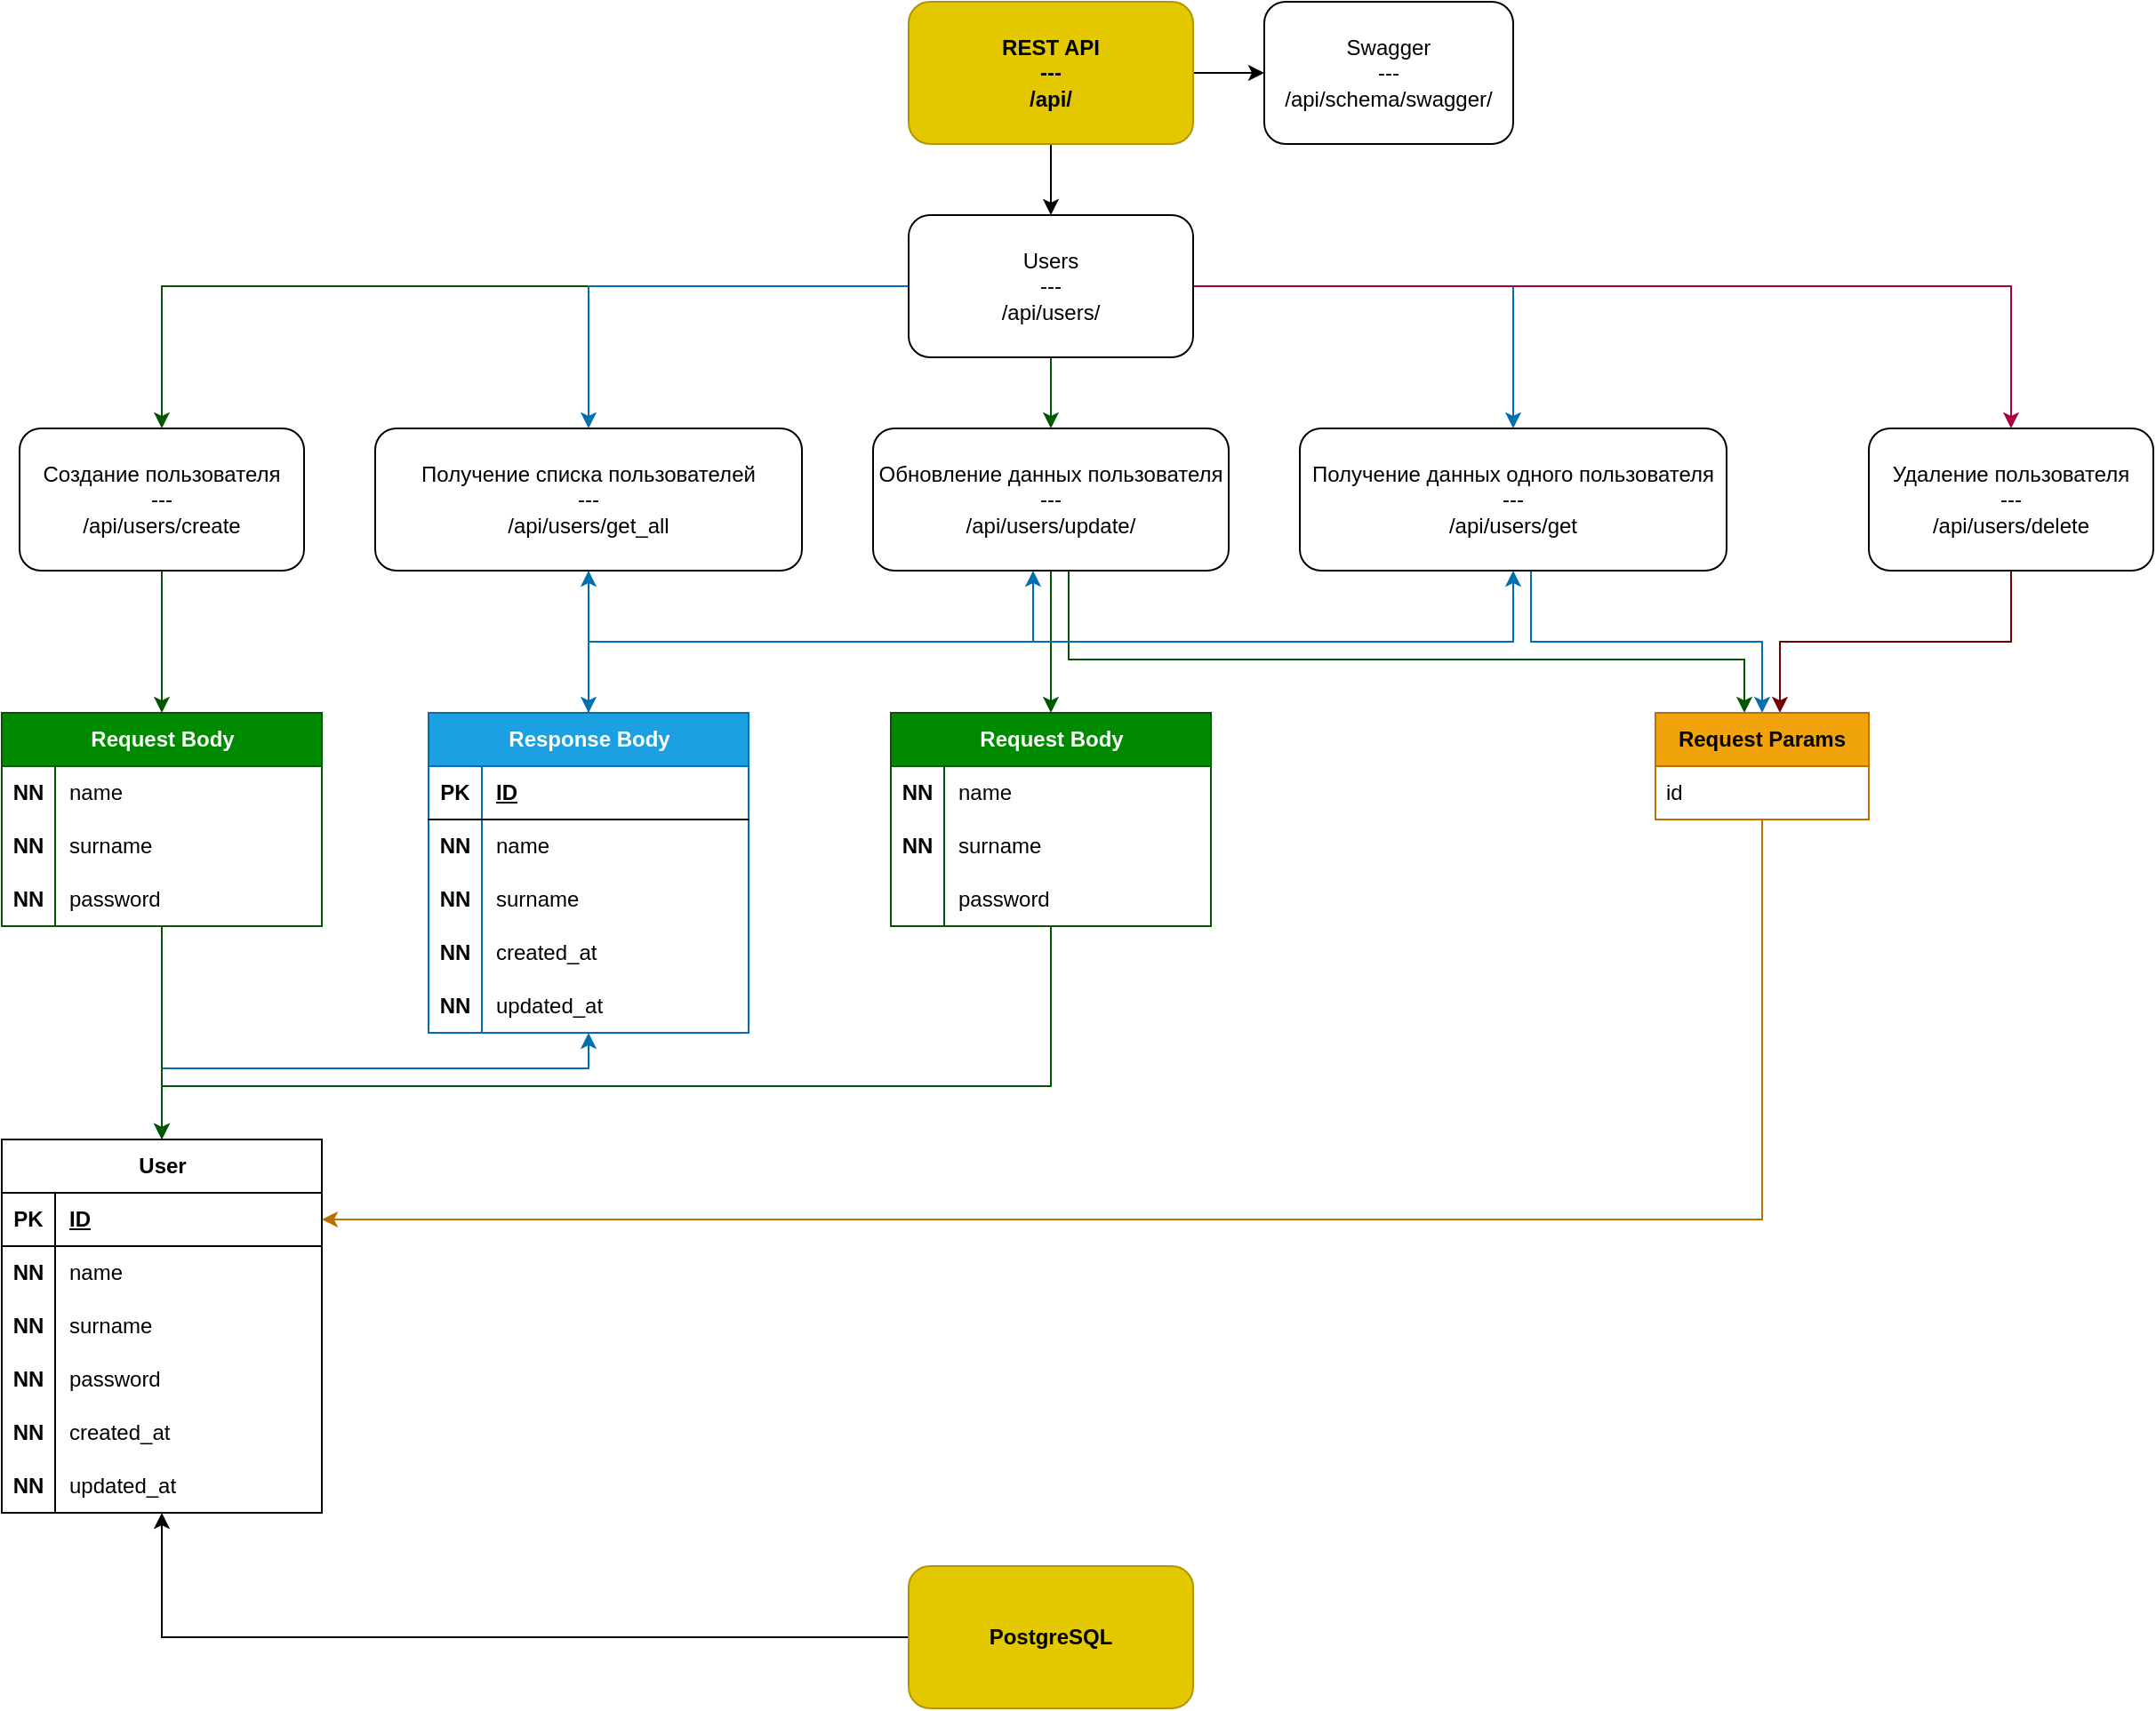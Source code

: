 <mxfile version="26.2.2">
  <diagram name="Page-1" id="5zJlX-YoZaNQF9OpYBEF">
    <mxGraphModel dx="2040" dy="703" grid="1" gridSize="10" guides="1" tooltips="1" connect="1" arrows="1" fold="1" page="1" pageScale="1" pageWidth="850" pageHeight="1100" math="0" shadow="0">
      <root>
        <mxCell id="0" />
        <mxCell id="1" parent="0" />
        <mxCell id="5i87hI6tXXA58KV_fnmn-6" style="edgeStyle=orthogonalEdgeStyle;rounded=0;orthogonalLoop=1;jettySize=auto;html=1;fillColor=#1ba1e2;strokeColor=#006EAF;" edge="1" parent="1" source="qmt6e6BJGcGWodywch0B-2" target="qmt6e6BJGcGWodywch0B-37">
          <mxGeometry relative="1" as="geometry">
            <Array as="points">
              <mxPoint x="-480" y="680" />
              <mxPoint x="-240" y="680" />
            </Array>
          </mxGeometry>
        </mxCell>
        <mxCell id="qmt6e6BJGcGWodywch0B-2" value="User" style="shape=table;startSize=30;container=1;collapsible=1;childLayout=tableLayout;fixedRows=1;rowLines=0;fontStyle=1;align=center;resizeLast=1;html=1;" parent="1" vertex="1">
          <mxGeometry x="-570" y="720" width="180" height="210" as="geometry" />
        </mxCell>
        <mxCell id="qmt6e6BJGcGWodywch0B-3" value="" style="shape=tableRow;horizontal=0;startSize=0;swimlaneHead=0;swimlaneBody=0;fillColor=none;collapsible=0;dropTarget=0;points=[[0,0.5],[1,0.5]];portConstraint=eastwest;top=0;left=0;right=0;bottom=1;" parent="qmt6e6BJGcGWodywch0B-2" vertex="1">
          <mxGeometry y="30" width="180" height="30" as="geometry" />
        </mxCell>
        <mxCell id="qmt6e6BJGcGWodywch0B-4" value="PK" style="shape=partialRectangle;connectable=0;fillColor=none;top=0;left=0;bottom=0;right=0;fontStyle=1;overflow=hidden;whiteSpace=wrap;html=1;" parent="qmt6e6BJGcGWodywch0B-3" vertex="1">
          <mxGeometry width="30" height="30" as="geometry">
            <mxRectangle width="30" height="30" as="alternateBounds" />
          </mxGeometry>
        </mxCell>
        <mxCell id="qmt6e6BJGcGWodywch0B-5" value="ID" style="shape=partialRectangle;connectable=0;fillColor=none;top=0;left=0;bottom=0;right=0;align=left;spacingLeft=6;fontStyle=5;overflow=hidden;whiteSpace=wrap;html=1;" parent="qmt6e6BJGcGWodywch0B-3" vertex="1">
          <mxGeometry x="30" width="150" height="30" as="geometry">
            <mxRectangle width="150" height="30" as="alternateBounds" />
          </mxGeometry>
        </mxCell>
        <mxCell id="qmt6e6BJGcGWodywch0B-6" value="" style="shape=tableRow;horizontal=0;startSize=0;swimlaneHead=0;swimlaneBody=0;fillColor=none;collapsible=0;dropTarget=0;points=[[0,0.5],[1,0.5]];portConstraint=eastwest;top=0;left=0;right=0;bottom=0;" parent="qmt6e6BJGcGWodywch0B-2" vertex="1">
          <mxGeometry y="60" width="180" height="30" as="geometry" />
        </mxCell>
        <mxCell id="qmt6e6BJGcGWodywch0B-7" value="&lt;b&gt;NN&lt;/b&gt;" style="shape=partialRectangle;connectable=0;fillColor=none;top=0;left=0;bottom=0;right=0;editable=1;overflow=hidden;whiteSpace=wrap;html=1;" parent="qmt6e6BJGcGWodywch0B-6" vertex="1">
          <mxGeometry width="30" height="30" as="geometry">
            <mxRectangle width="30" height="30" as="alternateBounds" />
          </mxGeometry>
        </mxCell>
        <mxCell id="qmt6e6BJGcGWodywch0B-8" value="name" style="shape=partialRectangle;connectable=0;fillColor=none;top=0;left=0;bottom=0;right=0;align=left;spacingLeft=6;overflow=hidden;whiteSpace=wrap;html=1;" parent="qmt6e6BJGcGWodywch0B-6" vertex="1">
          <mxGeometry x="30" width="150" height="30" as="geometry">
            <mxRectangle width="150" height="30" as="alternateBounds" />
          </mxGeometry>
        </mxCell>
        <mxCell id="qmt6e6BJGcGWodywch0B-9" value="" style="shape=tableRow;horizontal=0;startSize=0;swimlaneHead=0;swimlaneBody=0;fillColor=none;collapsible=0;dropTarget=0;points=[[0,0.5],[1,0.5]];portConstraint=eastwest;top=0;left=0;right=0;bottom=0;" parent="qmt6e6BJGcGWodywch0B-2" vertex="1">
          <mxGeometry y="90" width="180" height="30" as="geometry" />
        </mxCell>
        <mxCell id="qmt6e6BJGcGWodywch0B-10" value="&lt;b&gt;NN&lt;/b&gt;" style="shape=partialRectangle;connectable=0;fillColor=none;top=0;left=0;bottom=0;right=0;editable=1;overflow=hidden;whiteSpace=wrap;html=1;" parent="qmt6e6BJGcGWodywch0B-9" vertex="1">
          <mxGeometry width="30" height="30" as="geometry">
            <mxRectangle width="30" height="30" as="alternateBounds" />
          </mxGeometry>
        </mxCell>
        <mxCell id="qmt6e6BJGcGWodywch0B-11" value="surname" style="shape=partialRectangle;connectable=0;fillColor=none;top=0;left=0;bottom=0;right=0;align=left;spacingLeft=6;overflow=hidden;whiteSpace=wrap;html=1;" parent="qmt6e6BJGcGWodywch0B-9" vertex="1">
          <mxGeometry x="30" width="150" height="30" as="geometry">
            <mxRectangle width="150" height="30" as="alternateBounds" />
          </mxGeometry>
        </mxCell>
        <mxCell id="qmt6e6BJGcGWodywch0B-12" value="" style="shape=tableRow;horizontal=0;startSize=0;swimlaneHead=0;swimlaneBody=0;fillColor=none;collapsible=0;dropTarget=0;points=[[0,0.5],[1,0.5]];portConstraint=eastwest;top=0;left=0;right=0;bottom=0;" parent="qmt6e6BJGcGWodywch0B-2" vertex="1">
          <mxGeometry y="120" width="180" height="30" as="geometry" />
        </mxCell>
        <mxCell id="qmt6e6BJGcGWodywch0B-13" value="&lt;b&gt;NN&lt;/b&gt;" style="shape=partialRectangle;connectable=0;fillColor=none;top=0;left=0;bottom=0;right=0;editable=1;overflow=hidden;whiteSpace=wrap;html=1;" parent="qmt6e6BJGcGWodywch0B-12" vertex="1">
          <mxGeometry width="30" height="30" as="geometry">
            <mxRectangle width="30" height="30" as="alternateBounds" />
          </mxGeometry>
        </mxCell>
        <mxCell id="qmt6e6BJGcGWodywch0B-14" value="password" style="shape=partialRectangle;connectable=0;fillColor=none;top=0;left=0;bottom=0;right=0;align=left;spacingLeft=6;overflow=hidden;whiteSpace=wrap;html=1;" parent="qmt6e6BJGcGWodywch0B-12" vertex="1">
          <mxGeometry x="30" width="150" height="30" as="geometry">
            <mxRectangle width="150" height="30" as="alternateBounds" />
          </mxGeometry>
        </mxCell>
        <mxCell id="qmt6e6BJGcGWodywch0B-18" style="shape=tableRow;horizontal=0;startSize=0;swimlaneHead=0;swimlaneBody=0;fillColor=none;collapsible=0;dropTarget=0;points=[[0,0.5],[1,0.5]];portConstraint=eastwest;top=0;left=0;right=0;bottom=0;" parent="qmt6e6BJGcGWodywch0B-2" vertex="1">
          <mxGeometry y="150" width="180" height="30" as="geometry" />
        </mxCell>
        <mxCell id="qmt6e6BJGcGWodywch0B-19" value="&lt;b&gt;NN&lt;/b&gt;" style="shape=partialRectangle;connectable=0;fillColor=none;top=0;left=0;bottom=0;right=0;editable=1;overflow=hidden;whiteSpace=wrap;html=1;" parent="qmt6e6BJGcGWodywch0B-18" vertex="1">
          <mxGeometry width="30" height="30" as="geometry">
            <mxRectangle width="30" height="30" as="alternateBounds" />
          </mxGeometry>
        </mxCell>
        <mxCell id="qmt6e6BJGcGWodywch0B-20" value="created_at" style="shape=partialRectangle;connectable=0;fillColor=none;top=0;left=0;bottom=0;right=0;align=left;spacingLeft=6;overflow=hidden;whiteSpace=wrap;html=1;" parent="qmt6e6BJGcGWodywch0B-18" vertex="1">
          <mxGeometry x="30" width="150" height="30" as="geometry">
            <mxRectangle width="150" height="30" as="alternateBounds" />
          </mxGeometry>
        </mxCell>
        <mxCell id="qmt6e6BJGcGWodywch0B-15" style="shape=tableRow;horizontal=0;startSize=0;swimlaneHead=0;swimlaneBody=0;fillColor=none;collapsible=0;dropTarget=0;points=[[0,0.5],[1,0.5]];portConstraint=eastwest;top=0;left=0;right=0;bottom=0;" parent="qmt6e6BJGcGWodywch0B-2" vertex="1">
          <mxGeometry y="180" width="180" height="30" as="geometry" />
        </mxCell>
        <mxCell id="qmt6e6BJGcGWodywch0B-16" value="&lt;b&gt;NN&lt;/b&gt;" style="shape=partialRectangle;connectable=0;fillColor=none;top=0;left=0;bottom=0;right=0;editable=1;overflow=hidden;whiteSpace=wrap;html=1;" parent="qmt6e6BJGcGWodywch0B-15" vertex="1">
          <mxGeometry width="30" height="30" as="geometry">
            <mxRectangle width="30" height="30" as="alternateBounds" />
          </mxGeometry>
        </mxCell>
        <mxCell id="qmt6e6BJGcGWodywch0B-17" value="updated_at" style="shape=partialRectangle;connectable=0;fillColor=none;top=0;left=0;bottom=0;right=0;align=left;spacingLeft=6;overflow=hidden;whiteSpace=wrap;html=1;" parent="qmt6e6BJGcGWodywch0B-15" vertex="1">
          <mxGeometry x="30" width="150" height="30" as="geometry">
            <mxRectangle width="150" height="30" as="alternateBounds" />
          </mxGeometry>
        </mxCell>
        <mxCell id="qmt6e6BJGcGWodywch0B-23" value="" style="edgeStyle=orthogonalEdgeStyle;rounded=0;orthogonalLoop=1;jettySize=auto;html=1;" parent="1" source="qmt6e6BJGcGWodywch0B-21" target="qmt6e6BJGcGWodywch0B-22" edge="1">
          <mxGeometry relative="1" as="geometry" />
        </mxCell>
        <mxCell id="qmt6e6BJGcGWodywch0B-36" value="" style="edgeStyle=orthogonalEdgeStyle;rounded=0;orthogonalLoop=1;jettySize=auto;html=1;" parent="1" source="qmt6e6BJGcGWodywch0B-21" target="qmt6e6BJGcGWodywch0B-35" edge="1">
          <mxGeometry relative="1" as="geometry" />
        </mxCell>
        <mxCell id="qmt6e6BJGcGWodywch0B-21" value="&lt;b&gt;REST API&lt;/b&gt;&lt;div&gt;&lt;b&gt;---&lt;/b&gt;&lt;/div&gt;&lt;div&gt;&lt;b&gt;/api/&lt;/b&gt;&lt;/div&gt;" style="rounded=1;whiteSpace=wrap;html=1;fillColor=#e3c800;fontColor=#000000;strokeColor=#B09500;" parent="1" vertex="1">
          <mxGeometry x="-60" y="80" width="160" height="80" as="geometry" />
        </mxCell>
        <mxCell id="qmt6e6BJGcGWodywch0B-25" value="" style="edgeStyle=orthogonalEdgeStyle;rounded=0;orthogonalLoop=1;jettySize=auto;html=1;fillColor=#008a00;strokeColor=#005700;" parent="1" source="qmt6e6BJGcGWodywch0B-22" target="qmt6e6BJGcGWodywch0B-24" edge="1">
          <mxGeometry relative="1" as="geometry" />
        </mxCell>
        <mxCell id="qmt6e6BJGcGWodywch0B-30" value="" style="edgeStyle=orthogonalEdgeStyle;rounded=0;orthogonalLoop=1;jettySize=auto;html=1;fillColor=#1ba1e2;strokeColor=#006EAF;" parent="1" source="qmt6e6BJGcGWodywch0B-22" target="qmt6e6BJGcGWodywch0B-29" edge="1">
          <mxGeometry relative="1" as="geometry" />
        </mxCell>
        <mxCell id="qmt6e6BJGcGWodywch0B-34" value="" style="edgeStyle=orthogonalEdgeStyle;rounded=0;orthogonalLoop=1;jettySize=auto;html=1;fillColor=#d80073;strokeColor=#A50040;" parent="1" source="qmt6e6BJGcGWodywch0B-22" target="qmt6e6BJGcGWodywch0B-33" edge="1">
          <mxGeometry relative="1" as="geometry" />
        </mxCell>
        <mxCell id="5i87hI6tXXA58KV_fnmn-1" style="edgeStyle=orthogonalEdgeStyle;rounded=0;orthogonalLoop=1;jettySize=auto;html=1;fillColor=#008a00;strokeColor=#005700;" edge="1" parent="1" source="qmt6e6BJGcGWodywch0B-22" target="qmt6e6BJGcGWodywch0B-31">
          <mxGeometry relative="1" as="geometry" />
        </mxCell>
        <mxCell id="5i87hI6tXXA58KV_fnmn-2" style="edgeStyle=orthogonalEdgeStyle;rounded=0;orthogonalLoop=1;jettySize=auto;html=1;fillColor=#1ba1e2;strokeColor=#006EAF;" edge="1" parent="1" source="qmt6e6BJGcGWodywch0B-22" target="qmt6e6BJGcGWodywch0B-27">
          <mxGeometry relative="1" as="geometry" />
        </mxCell>
        <mxCell id="qmt6e6BJGcGWodywch0B-22" value="Users&lt;div&gt;---&lt;/div&gt;&lt;div&gt;/api/users/&lt;/div&gt;" style="whiteSpace=wrap;html=1;rounded=1;" parent="1" vertex="1">
          <mxGeometry x="-60" y="200" width="160" height="80" as="geometry" />
        </mxCell>
        <mxCell id="qmt6e6BJGcGWodywch0B-149" style="edgeStyle=orthogonalEdgeStyle;rounded=0;orthogonalLoop=1;jettySize=auto;html=1;fillColor=#008a00;strokeColor=#005700;" parent="1" source="qmt6e6BJGcGWodywch0B-24" target="qmt6e6BJGcGWodywch0B-136" edge="1">
          <mxGeometry relative="1" as="geometry" />
        </mxCell>
        <mxCell id="qmt6e6BJGcGWodywch0B-24" value="Создание пользователя&lt;div&gt;---&lt;/div&gt;&lt;div&gt;/api/users/create&lt;/div&gt;" style="whiteSpace=wrap;html=1;rounded=1;" parent="1" vertex="1">
          <mxGeometry x="-560" y="320" width="160" height="80" as="geometry" />
        </mxCell>
        <mxCell id="5i87hI6tXXA58KV_fnmn-14" style="edgeStyle=orthogonalEdgeStyle;rounded=0;orthogonalLoop=1;jettySize=auto;html=1;fillColor=#1ba1e2;strokeColor=#006EAF;" edge="1" parent="1" source="qmt6e6BJGcGWodywch0B-27" target="qmt6e6BJGcGWodywch0B-37">
          <mxGeometry relative="1" as="geometry" />
        </mxCell>
        <mxCell id="qmt6e6BJGcGWodywch0B-27" value="Получение списка пользователей&lt;div&gt;---&lt;/div&gt;&lt;div&gt;/api/users/get_all&lt;/div&gt;" style="whiteSpace=wrap;html=1;rounded=1;" parent="1" vertex="1">
          <mxGeometry x="-360" y="320" width="240" height="80" as="geometry" />
        </mxCell>
        <mxCell id="qmt6e6BJGcGWodywch0B-126" style="edgeStyle=orthogonalEdgeStyle;rounded=0;orthogonalLoop=1;jettySize=auto;html=1;fillColor=#1ba1e2;strokeColor=#006EAF;" parent="1" source="qmt6e6BJGcGWodywch0B-29" target="qmt6e6BJGcGWodywch0B-83" edge="1">
          <mxGeometry relative="1" as="geometry">
            <Array as="points">
              <mxPoint x="290" y="440" />
              <mxPoint x="420" y="440" />
            </Array>
          </mxGeometry>
        </mxCell>
        <mxCell id="qmt6e6BJGcGWodywch0B-29" value="Получение данных одного пользователя&lt;div&gt;---&lt;/div&gt;&lt;div&gt;/api/users/get&lt;/div&gt;" style="whiteSpace=wrap;html=1;rounded=1;" parent="1" vertex="1">
          <mxGeometry x="160" y="320" width="240" height="80" as="geometry" />
        </mxCell>
        <mxCell id="5i87hI6tXXA58KV_fnmn-3" style="edgeStyle=orthogonalEdgeStyle;rounded=0;orthogonalLoop=1;jettySize=auto;html=1;fillColor=#008a00;strokeColor=#005700;" edge="1" parent="1" source="qmt6e6BJGcGWodywch0B-31" target="qmt6e6BJGcGWodywch0B-106">
          <mxGeometry relative="1" as="geometry" />
        </mxCell>
        <mxCell id="5i87hI6tXXA58KV_fnmn-11" style="edgeStyle=orthogonalEdgeStyle;rounded=0;orthogonalLoop=1;jettySize=auto;html=1;fillColor=#008a00;strokeColor=#005700;" edge="1" parent="1" source="qmt6e6BJGcGWodywch0B-31" target="qmt6e6BJGcGWodywch0B-83">
          <mxGeometry relative="1" as="geometry">
            <Array as="points">
              <mxPoint x="30" y="450" />
              <mxPoint x="410" y="450" />
            </Array>
          </mxGeometry>
        </mxCell>
        <mxCell id="qmt6e6BJGcGWodywch0B-31" value="Обновление данных пользователя&lt;div&gt;---&lt;/div&gt;&lt;div&gt;/api/users/update/&lt;/div&gt;" style="whiteSpace=wrap;html=1;rounded=1;" parent="1" vertex="1">
          <mxGeometry x="-80" y="320" width="200" height="80" as="geometry" />
        </mxCell>
        <mxCell id="qmt6e6BJGcGWodywch0B-127" style="edgeStyle=orthogonalEdgeStyle;rounded=0;orthogonalLoop=1;jettySize=auto;html=1;fillColor=#a20025;strokeColor=#6F0000;" parent="1" source="qmt6e6BJGcGWodywch0B-33" target="qmt6e6BJGcGWodywch0B-83" edge="1">
          <mxGeometry relative="1" as="geometry">
            <Array as="points">
              <mxPoint x="560" y="440" />
              <mxPoint x="430" y="440" />
            </Array>
          </mxGeometry>
        </mxCell>
        <mxCell id="qmt6e6BJGcGWodywch0B-33" value="Удаление пользователя&lt;div&gt;---&lt;/div&gt;&lt;div&gt;/api/users/delete&lt;/div&gt;" style="whiteSpace=wrap;html=1;rounded=1;" parent="1" vertex="1">
          <mxGeometry x="480" y="320" width="160" height="80" as="geometry" />
        </mxCell>
        <mxCell id="qmt6e6BJGcGWodywch0B-35" value="Swagger&lt;div&gt;---&lt;/div&gt;&lt;div&gt;/api/schema/swagger/&lt;/div&gt;" style="whiteSpace=wrap;html=1;rounded=1;" parent="1" vertex="1">
          <mxGeometry x="140" y="80" width="140" height="80" as="geometry" />
        </mxCell>
        <mxCell id="5i87hI6tXXA58KV_fnmn-7" style="edgeStyle=orthogonalEdgeStyle;rounded=0;orthogonalLoop=1;jettySize=auto;html=1;fillColor=#1ba1e2;strokeColor=#006EAF;" edge="1" parent="1" source="qmt6e6BJGcGWodywch0B-37" target="qmt6e6BJGcGWodywch0B-31">
          <mxGeometry relative="1" as="geometry">
            <Array as="points">
              <mxPoint x="-240" y="440" />
              <mxPoint x="10" y="440" />
            </Array>
          </mxGeometry>
        </mxCell>
        <mxCell id="5i87hI6tXXA58KV_fnmn-12" style="edgeStyle=orthogonalEdgeStyle;rounded=0;orthogonalLoop=1;jettySize=auto;html=1;fillColor=#1ba1e2;strokeColor=#006EAF;" edge="1" parent="1" source="qmt6e6BJGcGWodywch0B-37" target="qmt6e6BJGcGWodywch0B-29">
          <mxGeometry relative="1" as="geometry">
            <Array as="points">
              <mxPoint x="-240" y="440" />
              <mxPoint x="280" y="440" />
            </Array>
          </mxGeometry>
        </mxCell>
        <mxCell id="5i87hI6tXXA58KV_fnmn-17" style="edgeStyle=orthogonalEdgeStyle;rounded=0;orthogonalLoop=1;jettySize=auto;html=1;fillColor=#1ba1e2;strokeColor=#006EAF;" edge="1" parent="1" source="qmt6e6BJGcGWodywch0B-37" target="qmt6e6BJGcGWodywch0B-27">
          <mxGeometry relative="1" as="geometry" />
        </mxCell>
        <mxCell id="qmt6e6BJGcGWodywch0B-37" value="Response Body" style="shape=table;startSize=30;container=1;collapsible=1;childLayout=tableLayout;fixedRows=1;rowLines=0;fontStyle=1;align=center;resizeLast=1;html=1;fillColor=#1ba1e2;fontColor=#ffffff;strokeColor=#006EAF;" parent="1" vertex="1">
          <mxGeometry x="-330" y="480" width="180" height="180" as="geometry" />
        </mxCell>
        <mxCell id="qmt6e6BJGcGWodywch0B-38" value="" style="shape=tableRow;horizontal=0;startSize=0;swimlaneHead=0;swimlaneBody=0;fillColor=none;collapsible=0;dropTarget=0;points=[[0,0.5],[1,0.5]];portConstraint=eastwest;top=0;left=0;right=0;bottom=1;" parent="qmt6e6BJGcGWodywch0B-37" vertex="1">
          <mxGeometry y="30" width="180" height="30" as="geometry" />
        </mxCell>
        <mxCell id="qmt6e6BJGcGWodywch0B-39" value="PK" style="shape=partialRectangle;connectable=0;fillColor=none;top=0;left=0;bottom=0;right=0;fontStyle=1;overflow=hidden;whiteSpace=wrap;html=1;" parent="qmt6e6BJGcGWodywch0B-38" vertex="1">
          <mxGeometry width="30" height="30" as="geometry">
            <mxRectangle width="30" height="30" as="alternateBounds" />
          </mxGeometry>
        </mxCell>
        <mxCell id="qmt6e6BJGcGWodywch0B-40" value="ID" style="shape=partialRectangle;connectable=0;fillColor=none;top=0;left=0;bottom=0;right=0;align=left;spacingLeft=6;fontStyle=5;overflow=hidden;whiteSpace=wrap;html=1;" parent="qmt6e6BJGcGWodywch0B-38" vertex="1">
          <mxGeometry x="30" width="150" height="30" as="geometry">
            <mxRectangle width="150" height="30" as="alternateBounds" />
          </mxGeometry>
        </mxCell>
        <mxCell id="qmt6e6BJGcGWodywch0B-41" value="" style="shape=tableRow;horizontal=0;startSize=0;swimlaneHead=0;swimlaneBody=0;fillColor=none;collapsible=0;dropTarget=0;points=[[0,0.5],[1,0.5]];portConstraint=eastwest;top=0;left=0;right=0;bottom=0;" parent="qmt6e6BJGcGWodywch0B-37" vertex="1">
          <mxGeometry y="60" width="180" height="30" as="geometry" />
        </mxCell>
        <mxCell id="qmt6e6BJGcGWodywch0B-42" value="&lt;b&gt;NN&lt;/b&gt;" style="shape=partialRectangle;connectable=0;fillColor=none;top=0;left=0;bottom=0;right=0;editable=1;overflow=hidden;whiteSpace=wrap;html=1;" parent="qmt6e6BJGcGWodywch0B-41" vertex="1">
          <mxGeometry width="30" height="30" as="geometry">
            <mxRectangle width="30" height="30" as="alternateBounds" />
          </mxGeometry>
        </mxCell>
        <mxCell id="qmt6e6BJGcGWodywch0B-43" value="name" style="shape=partialRectangle;connectable=0;fillColor=none;top=0;left=0;bottom=0;right=0;align=left;spacingLeft=6;overflow=hidden;whiteSpace=wrap;html=1;" parent="qmt6e6BJGcGWodywch0B-41" vertex="1">
          <mxGeometry x="30" width="150" height="30" as="geometry">
            <mxRectangle width="150" height="30" as="alternateBounds" />
          </mxGeometry>
        </mxCell>
        <mxCell id="qmt6e6BJGcGWodywch0B-44" value="" style="shape=tableRow;horizontal=0;startSize=0;swimlaneHead=0;swimlaneBody=0;fillColor=none;collapsible=0;dropTarget=0;points=[[0,0.5],[1,0.5]];portConstraint=eastwest;top=0;left=0;right=0;bottom=0;" parent="qmt6e6BJGcGWodywch0B-37" vertex="1">
          <mxGeometry y="90" width="180" height="30" as="geometry" />
        </mxCell>
        <mxCell id="qmt6e6BJGcGWodywch0B-45" value="&lt;b&gt;NN&lt;/b&gt;" style="shape=partialRectangle;connectable=0;fillColor=none;top=0;left=0;bottom=0;right=0;editable=1;overflow=hidden;whiteSpace=wrap;html=1;" parent="qmt6e6BJGcGWodywch0B-44" vertex="1">
          <mxGeometry width="30" height="30" as="geometry">
            <mxRectangle width="30" height="30" as="alternateBounds" />
          </mxGeometry>
        </mxCell>
        <mxCell id="qmt6e6BJGcGWodywch0B-46" value="surname" style="shape=partialRectangle;connectable=0;fillColor=none;top=0;left=0;bottom=0;right=0;align=left;spacingLeft=6;overflow=hidden;whiteSpace=wrap;html=1;" parent="qmt6e6BJGcGWodywch0B-44" vertex="1">
          <mxGeometry x="30" width="150" height="30" as="geometry">
            <mxRectangle width="150" height="30" as="alternateBounds" />
          </mxGeometry>
        </mxCell>
        <mxCell id="qmt6e6BJGcGWodywch0B-50" style="shape=tableRow;horizontal=0;startSize=0;swimlaneHead=0;swimlaneBody=0;fillColor=none;collapsible=0;dropTarget=0;points=[[0,0.5],[1,0.5]];portConstraint=eastwest;top=0;left=0;right=0;bottom=0;" parent="qmt6e6BJGcGWodywch0B-37" vertex="1">
          <mxGeometry y="120" width="180" height="30" as="geometry" />
        </mxCell>
        <mxCell id="qmt6e6BJGcGWodywch0B-51" value="&lt;b&gt;NN&lt;/b&gt;" style="shape=partialRectangle;connectable=0;fillColor=none;top=0;left=0;bottom=0;right=0;editable=1;overflow=hidden;whiteSpace=wrap;html=1;" parent="qmt6e6BJGcGWodywch0B-50" vertex="1">
          <mxGeometry width="30" height="30" as="geometry">
            <mxRectangle width="30" height="30" as="alternateBounds" />
          </mxGeometry>
        </mxCell>
        <mxCell id="qmt6e6BJGcGWodywch0B-52" value="created_at" style="shape=partialRectangle;connectable=0;fillColor=none;top=0;left=0;bottom=0;right=0;align=left;spacingLeft=6;overflow=hidden;whiteSpace=wrap;html=1;" parent="qmt6e6BJGcGWodywch0B-50" vertex="1">
          <mxGeometry x="30" width="150" height="30" as="geometry">
            <mxRectangle width="150" height="30" as="alternateBounds" />
          </mxGeometry>
        </mxCell>
        <mxCell id="qmt6e6BJGcGWodywch0B-53" style="shape=tableRow;horizontal=0;startSize=0;swimlaneHead=0;swimlaneBody=0;fillColor=none;collapsible=0;dropTarget=0;points=[[0,0.5],[1,0.5]];portConstraint=eastwest;top=0;left=0;right=0;bottom=0;" parent="qmt6e6BJGcGWodywch0B-37" vertex="1">
          <mxGeometry y="150" width="180" height="30" as="geometry" />
        </mxCell>
        <mxCell id="qmt6e6BJGcGWodywch0B-54" value="&lt;b&gt;NN&lt;/b&gt;" style="shape=partialRectangle;connectable=0;fillColor=none;top=0;left=0;bottom=0;right=0;editable=1;overflow=hidden;whiteSpace=wrap;html=1;" parent="qmt6e6BJGcGWodywch0B-53" vertex="1">
          <mxGeometry width="30" height="30" as="geometry">
            <mxRectangle width="30" height="30" as="alternateBounds" />
          </mxGeometry>
        </mxCell>
        <mxCell id="qmt6e6BJGcGWodywch0B-55" value="updated_at" style="shape=partialRectangle;connectable=0;fillColor=none;top=0;left=0;bottom=0;right=0;align=left;spacingLeft=6;overflow=hidden;whiteSpace=wrap;html=1;" parent="qmt6e6BJGcGWodywch0B-53" vertex="1">
          <mxGeometry x="30" width="150" height="30" as="geometry">
            <mxRectangle width="150" height="30" as="alternateBounds" />
          </mxGeometry>
        </mxCell>
        <mxCell id="qmt6e6BJGcGWodywch0B-128" style="edgeStyle=orthogonalEdgeStyle;rounded=0;orthogonalLoop=1;jettySize=auto;html=1;fillColor=#f0a30a;strokeColor=#BD7000;" parent="1" source="qmt6e6BJGcGWodywch0B-83" target="qmt6e6BJGcGWodywch0B-3" edge="1">
          <mxGeometry relative="1" as="geometry" />
        </mxCell>
        <mxCell id="qmt6e6BJGcGWodywch0B-83" value="&lt;span style=&quot;font-weight: 700; text-wrap-mode: nowrap;&quot;&gt;Request Params&lt;/span&gt;" style="swimlane;fontStyle=0;childLayout=stackLayout;horizontal=1;startSize=30;horizontalStack=0;resizeParent=1;resizeParentMax=0;resizeLast=0;collapsible=1;marginBottom=0;whiteSpace=wrap;html=1;fillColor=#f0a30a;fontColor=#000000;strokeColor=#BD7000;" parent="1" vertex="1">
          <mxGeometry x="360" y="480" width="120" height="60" as="geometry" />
        </mxCell>
        <mxCell id="qmt6e6BJGcGWodywch0B-84" value="id" style="text;strokeColor=none;fillColor=none;align=left;verticalAlign=middle;spacingLeft=4;spacingRight=4;overflow=hidden;points=[[0,0.5],[1,0.5]];portConstraint=eastwest;rotatable=0;whiteSpace=wrap;html=1;" parent="qmt6e6BJGcGWodywch0B-83" vertex="1">
          <mxGeometry y="30" width="120" height="30" as="geometry" />
        </mxCell>
        <mxCell id="qmt6e6BJGcGWodywch0B-101" style="edgeStyle=orthogonalEdgeStyle;rounded=0;orthogonalLoop=1;jettySize=auto;html=1;" parent="1" source="qmt6e6BJGcGWodywch0B-99" target="qmt6e6BJGcGWodywch0B-2" edge="1">
          <mxGeometry relative="1" as="geometry" />
        </mxCell>
        <mxCell id="qmt6e6BJGcGWodywch0B-99" value="&lt;b&gt;PostgreSQL&lt;/b&gt;" style="rounded=1;whiteSpace=wrap;html=1;fillColor=#e3c800;fontColor=#000000;strokeColor=#B09500;" parent="1" vertex="1">
          <mxGeometry x="-60" y="960" width="160" height="80" as="geometry" />
        </mxCell>
        <mxCell id="5i87hI6tXXA58KV_fnmn-18" style="edgeStyle=orthogonalEdgeStyle;rounded=0;orthogonalLoop=1;jettySize=auto;html=1;fillColor=#008a00;strokeColor=#005700;" edge="1" parent="1" source="qmt6e6BJGcGWodywch0B-106" target="qmt6e6BJGcGWodywch0B-2">
          <mxGeometry relative="1" as="geometry">
            <Array as="points">
              <mxPoint x="20" y="690" />
              <mxPoint x="-480" y="690" />
            </Array>
          </mxGeometry>
        </mxCell>
        <mxCell id="qmt6e6BJGcGWodywch0B-106" value="Request Body" style="shape=table;startSize=30;container=1;collapsible=1;childLayout=tableLayout;fixedRows=1;rowLines=0;fontStyle=1;align=center;resizeLast=1;html=1;fillColor=#008a00;fontColor=#ffffff;strokeColor=#005700;" parent="1" vertex="1">
          <mxGeometry x="-70" y="480" width="180" height="120" as="geometry" />
        </mxCell>
        <mxCell id="qmt6e6BJGcGWodywch0B-110" value="" style="shape=tableRow;horizontal=0;startSize=0;swimlaneHead=0;swimlaneBody=0;fillColor=none;collapsible=0;dropTarget=0;points=[[0,0.5],[1,0.5]];portConstraint=eastwest;top=0;left=0;right=0;bottom=0;" parent="qmt6e6BJGcGWodywch0B-106" vertex="1">
          <mxGeometry y="30" width="180" height="30" as="geometry" />
        </mxCell>
        <mxCell id="qmt6e6BJGcGWodywch0B-111" value="&lt;b&gt;NN&lt;/b&gt;" style="shape=partialRectangle;connectable=0;fillColor=none;top=0;left=0;bottom=0;right=0;editable=1;overflow=hidden;whiteSpace=wrap;html=1;" parent="qmt6e6BJGcGWodywch0B-110" vertex="1">
          <mxGeometry width="30" height="30" as="geometry">
            <mxRectangle width="30" height="30" as="alternateBounds" />
          </mxGeometry>
        </mxCell>
        <mxCell id="qmt6e6BJGcGWodywch0B-112" value="name" style="shape=partialRectangle;connectable=0;fillColor=none;top=0;left=0;bottom=0;right=0;align=left;spacingLeft=6;overflow=hidden;whiteSpace=wrap;html=1;" parent="qmt6e6BJGcGWodywch0B-110" vertex="1">
          <mxGeometry x="30" width="150" height="30" as="geometry">
            <mxRectangle width="150" height="30" as="alternateBounds" />
          </mxGeometry>
        </mxCell>
        <mxCell id="qmt6e6BJGcGWodywch0B-113" value="" style="shape=tableRow;horizontal=0;startSize=0;swimlaneHead=0;swimlaneBody=0;fillColor=none;collapsible=0;dropTarget=0;points=[[0,0.5],[1,0.5]];portConstraint=eastwest;top=0;left=0;right=0;bottom=0;" parent="qmt6e6BJGcGWodywch0B-106" vertex="1">
          <mxGeometry y="60" width="180" height="30" as="geometry" />
        </mxCell>
        <mxCell id="qmt6e6BJGcGWodywch0B-114" value="&lt;b&gt;NN&lt;/b&gt;" style="shape=partialRectangle;connectable=0;fillColor=none;top=0;left=0;bottom=0;right=0;editable=1;overflow=hidden;whiteSpace=wrap;html=1;" parent="qmt6e6BJGcGWodywch0B-113" vertex="1">
          <mxGeometry width="30" height="30" as="geometry">
            <mxRectangle width="30" height="30" as="alternateBounds" />
          </mxGeometry>
        </mxCell>
        <mxCell id="qmt6e6BJGcGWodywch0B-115" value="surname" style="shape=partialRectangle;connectable=0;fillColor=none;top=0;left=0;bottom=0;right=0;align=left;spacingLeft=6;overflow=hidden;whiteSpace=wrap;html=1;" parent="qmt6e6BJGcGWodywch0B-113" vertex="1">
          <mxGeometry x="30" width="150" height="30" as="geometry">
            <mxRectangle width="150" height="30" as="alternateBounds" />
          </mxGeometry>
        </mxCell>
        <mxCell id="qmt6e6BJGcGWodywch0B-122" style="shape=tableRow;horizontal=0;startSize=0;swimlaneHead=0;swimlaneBody=0;fillColor=none;collapsible=0;dropTarget=0;points=[[0,0.5],[1,0.5]];portConstraint=eastwest;top=0;left=0;right=0;bottom=0;" parent="qmt6e6BJGcGWodywch0B-106" vertex="1">
          <mxGeometry y="90" width="180" height="30" as="geometry" />
        </mxCell>
        <mxCell id="qmt6e6BJGcGWodywch0B-123" value="" style="shape=partialRectangle;connectable=0;fillColor=none;top=0;left=0;bottom=0;right=0;editable=1;overflow=hidden;whiteSpace=wrap;html=1;" parent="qmt6e6BJGcGWodywch0B-122" vertex="1">
          <mxGeometry width="30" height="30" as="geometry">
            <mxRectangle width="30" height="30" as="alternateBounds" />
          </mxGeometry>
        </mxCell>
        <mxCell id="qmt6e6BJGcGWodywch0B-124" value="password" style="shape=partialRectangle;connectable=0;fillColor=none;top=0;left=0;bottom=0;right=0;align=left;spacingLeft=6;overflow=hidden;whiteSpace=wrap;html=1;" parent="qmt6e6BJGcGWodywch0B-122" vertex="1">
          <mxGeometry x="30" width="150" height="30" as="geometry">
            <mxRectangle width="150" height="30" as="alternateBounds" />
          </mxGeometry>
        </mxCell>
        <mxCell id="qmt6e6BJGcGWodywch0B-151" style="edgeStyle=orthogonalEdgeStyle;rounded=0;orthogonalLoop=1;jettySize=auto;html=1;fillColor=#008a00;strokeColor=#005700;" parent="1" source="qmt6e6BJGcGWodywch0B-136" target="qmt6e6BJGcGWodywch0B-2" edge="1">
          <mxGeometry relative="1" as="geometry" />
        </mxCell>
        <mxCell id="qmt6e6BJGcGWodywch0B-136" value="Request Body" style="shape=table;startSize=30;container=1;collapsible=1;childLayout=tableLayout;fixedRows=1;rowLines=0;fontStyle=1;align=center;resizeLast=1;html=1;fillColor=#008a00;fontColor=#ffffff;strokeColor=#005700;" parent="1" vertex="1">
          <mxGeometry x="-570" y="480" width="180" height="120" as="geometry" />
        </mxCell>
        <mxCell id="qmt6e6BJGcGWodywch0B-140" value="" style="shape=tableRow;horizontal=0;startSize=0;swimlaneHead=0;swimlaneBody=0;fillColor=none;collapsible=0;dropTarget=0;points=[[0,0.5],[1,0.5]];portConstraint=eastwest;top=0;left=0;right=0;bottom=0;" parent="qmt6e6BJGcGWodywch0B-136" vertex="1">
          <mxGeometry y="30" width="180" height="30" as="geometry" />
        </mxCell>
        <mxCell id="qmt6e6BJGcGWodywch0B-141" value="&lt;b&gt;NN&lt;/b&gt;" style="shape=partialRectangle;connectable=0;fillColor=none;top=0;left=0;bottom=0;right=0;editable=1;overflow=hidden;whiteSpace=wrap;html=1;" parent="qmt6e6BJGcGWodywch0B-140" vertex="1">
          <mxGeometry width="30" height="30" as="geometry">
            <mxRectangle width="30" height="30" as="alternateBounds" />
          </mxGeometry>
        </mxCell>
        <mxCell id="qmt6e6BJGcGWodywch0B-142" value="name" style="shape=partialRectangle;connectable=0;fillColor=none;top=0;left=0;bottom=0;right=0;align=left;spacingLeft=6;overflow=hidden;whiteSpace=wrap;html=1;" parent="qmt6e6BJGcGWodywch0B-140" vertex="1">
          <mxGeometry x="30" width="150" height="30" as="geometry">
            <mxRectangle width="150" height="30" as="alternateBounds" />
          </mxGeometry>
        </mxCell>
        <mxCell id="qmt6e6BJGcGWodywch0B-143" value="" style="shape=tableRow;horizontal=0;startSize=0;swimlaneHead=0;swimlaneBody=0;fillColor=none;collapsible=0;dropTarget=0;points=[[0,0.5],[1,0.5]];portConstraint=eastwest;top=0;left=0;right=0;bottom=0;" parent="qmt6e6BJGcGWodywch0B-136" vertex="1">
          <mxGeometry y="60" width="180" height="30" as="geometry" />
        </mxCell>
        <mxCell id="qmt6e6BJGcGWodywch0B-144" value="&lt;b&gt;NN&lt;/b&gt;" style="shape=partialRectangle;connectable=0;fillColor=none;top=0;left=0;bottom=0;right=0;editable=1;overflow=hidden;whiteSpace=wrap;html=1;" parent="qmt6e6BJGcGWodywch0B-143" vertex="1">
          <mxGeometry width="30" height="30" as="geometry">
            <mxRectangle width="30" height="30" as="alternateBounds" />
          </mxGeometry>
        </mxCell>
        <mxCell id="qmt6e6BJGcGWodywch0B-145" value="surname" style="shape=partialRectangle;connectable=0;fillColor=none;top=0;left=0;bottom=0;right=0;align=left;spacingLeft=6;overflow=hidden;whiteSpace=wrap;html=1;" parent="qmt6e6BJGcGWodywch0B-143" vertex="1">
          <mxGeometry x="30" width="150" height="30" as="geometry">
            <mxRectangle width="150" height="30" as="alternateBounds" />
          </mxGeometry>
        </mxCell>
        <mxCell id="qmt6e6BJGcGWodywch0B-146" style="shape=tableRow;horizontal=0;startSize=0;swimlaneHead=0;swimlaneBody=0;fillColor=none;collapsible=0;dropTarget=0;points=[[0,0.5],[1,0.5]];portConstraint=eastwest;top=0;left=0;right=0;bottom=0;" parent="qmt6e6BJGcGWodywch0B-136" vertex="1">
          <mxGeometry y="90" width="180" height="30" as="geometry" />
        </mxCell>
        <mxCell id="qmt6e6BJGcGWodywch0B-147" value="&lt;b&gt;NN&lt;/b&gt;" style="shape=partialRectangle;connectable=0;fillColor=none;top=0;left=0;bottom=0;right=0;editable=1;overflow=hidden;whiteSpace=wrap;html=1;" parent="qmt6e6BJGcGWodywch0B-146" vertex="1">
          <mxGeometry width="30" height="30" as="geometry">
            <mxRectangle width="30" height="30" as="alternateBounds" />
          </mxGeometry>
        </mxCell>
        <mxCell id="qmt6e6BJGcGWodywch0B-148" value="password" style="shape=partialRectangle;connectable=0;fillColor=none;top=0;left=0;bottom=0;right=0;align=left;spacingLeft=6;overflow=hidden;whiteSpace=wrap;html=1;" parent="qmt6e6BJGcGWodywch0B-146" vertex="1">
          <mxGeometry x="30" width="150" height="30" as="geometry">
            <mxRectangle width="150" height="30" as="alternateBounds" />
          </mxGeometry>
        </mxCell>
      </root>
    </mxGraphModel>
  </diagram>
</mxfile>
